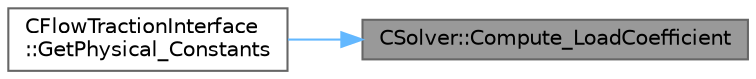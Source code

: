 digraph "CSolver::Compute_LoadCoefficient"
{
 // LATEX_PDF_SIZE
  bgcolor="transparent";
  edge [fontname=Helvetica,fontsize=10,labelfontname=Helvetica,labelfontsize=10];
  node [fontname=Helvetica,fontsize=10,shape=box,height=0.2,width=0.4];
  rankdir="RL";
  Node1 [id="Node000001",label="CSolver::Compute_LoadCoefficient",height=0.2,width=0.4,color="gray40", fillcolor="grey60", style="filled", fontcolor="black",tooltip="A virtual member."];
  Node1 -> Node2 [id="edge1_Node000001_Node000002",dir="back",color="steelblue1",style="solid",tooltip=" "];
  Node2 [id="Node000002",label="CFlowTractionInterface\l::GetPhysical_Constants",height=0.2,width=0.4,color="grey40", fillcolor="white", style="filled",URL="$classCFlowTractionInterface.html#a027d7b92f6e0cc271fabd9a46b60616a",tooltip="Retrieve some constants needed for the calculations."];
}

